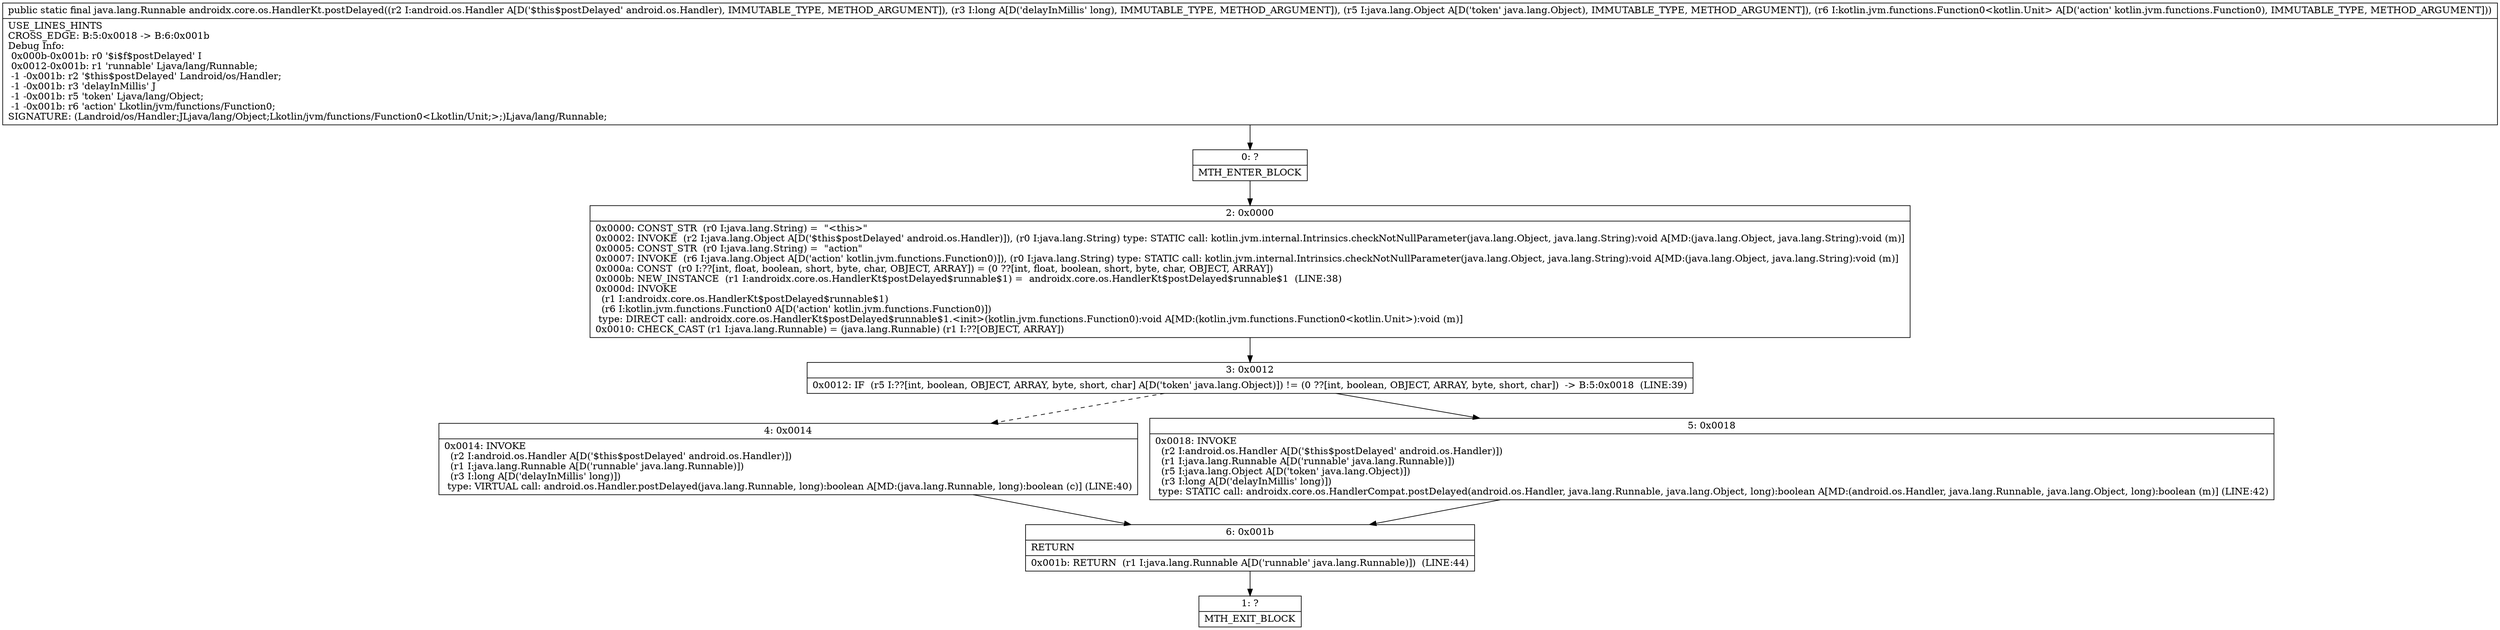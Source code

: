 digraph "CFG forandroidx.core.os.HandlerKt.postDelayed(Landroid\/os\/Handler;JLjava\/lang\/Object;Lkotlin\/jvm\/functions\/Function0;)Ljava\/lang\/Runnable;" {
Node_0 [shape=record,label="{0\:\ ?|MTH_ENTER_BLOCK\l}"];
Node_2 [shape=record,label="{2\:\ 0x0000|0x0000: CONST_STR  (r0 I:java.lang.String) =  \"\<this\>\" \l0x0002: INVOKE  (r2 I:java.lang.Object A[D('$this$postDelayed' android.os.Handler)]), (r0 I:java.lang.String) type: STATIC call: kotlin.jvm.internal.Intrinsics.checkNotNullParameter(java.lang.Object, java.lang.String):void A[MD:(java.lang.Object, java.lang.String):void (m)]\l0x0005: CONST_STR  (r0 I:java.lang.String) =  \"action\" \l0x0007: INVOKE  (r6 I:java.lang.Object A[D('action' kotlin.jvm.functions.Function0)]), (r0 I:java.lang.String) type: STATIC call: kotlin.jvm.internal.Intrinsics.checkNotNullParameter(java.lang.Object, java.lang.String):void A[MD:(java.lang.Object, java.lang.String):void (m)]\l0x000a: CONST  (r0 I:??[int, float, boolean, short, byte, char, OBJECT, ARRAY]) = (0 ??[int, float, boolean, short, byte, char, OBJECT, ARRAY]) \l0x000b: NEW_INSTANCE  (r1 I:androidx.core.os.HandlerKt$postDelayed$runnable$1) =  androidx.core.os.HandlerKt$postDelayed$runnable$1  (LINE:38)\l0x000d: INVOKE  \l  (r1 I:androidx.core.os.HandlerKt$postDelayed$runnable$1)\l  (r6 I:kotlin.jvm.functions.Function0 A[D('action' kotlin.jvm.functions.Function0)])\l type: DIRECT call: androidx.core.os.HandlerKt$postDelayed$runnable$1.\<init\>(kotlin.jvm.functions.Function0):void A[MD:(kotlin.jvm.functions.Function0\<kotlin.Unit\>):void (m)]\l0x0010: CHECK_CAST (r1 I:java.lang.Runnable) = (java.lang.Runnable) (r1 I:??[OBJECT, ARRAY]) \l}"];
Node_3 [shape=record,label="{3\:\ 0x0012|0x0012: IF  (r5 I:??[int, boolean, OBJECT, ARRAY, byte, short, char] A[D('token' java.lang.Object)]) != (0 ??[int, boolean, OBJECT, ARRAY, byte, short, char])  \-\> B:5:0x0018  (LINE:39)\l}"];
Node_4 [shape=record,label="{4\:\ 0x0014|0x0014: INVOKE  \l  (r2 I:android.os.Handler A[D('$this$postDelayed' android.os.Handler)])\l  (r1 I:java.lang.Runnable A[D('runnable' java.lang.Runnable)])\l  (r3 I:long A[D('delayInMillis' long)])\l type: VIRTUAL call: android.os.Handler.postDelayed(java.lang.Runnable, long):boolean A[MD:(java.lang.Runnable, long):boolean (c)] (LINE:40)\l}"];
Node_6 [shape=record,label="{6\:\ 0x001b|RETURN\l|0x001b: RETURN  (r1 I:java.lang.Runnable A[D('runnable' java.lang.Runnable)])  (LINE:44)\l}"];
Node_1 [shape=record,label="{1\:\ ?|MTH_EXIT_BLOCK\l}"];
Node_5 [shape=record,label="{5\:\ 0x0018|0x0018: INVOKE  \l  (r2 I:android.os.Handler A[D('$this$postDelayed' android.os.Handler)])\l  (r1 I:java.lang.Runnable A[D('runnable' java.lang.Runnable)])\l  (r5 I:java.lang.Object A[D('token' java.lang.Object)])\l  (r3 I:long A[D('delayInMillis' long)])\l type: STATIC call: androidx.core.os.HandlerCompat.postDelayed(android.os.Handler, java.lang.Runnable, java.lang.Object, long):boolean A[MD:(android.os.Handler, java.lang.Runnable, java.lang.Object, long):boolean (m)] (LINE:42)\l}"];
MethodNode[shape=record,label="{public static final java.lang.Runnable androidx.core.os.HandlerKt.postDelayed((r2 I:android.os.Handler A[D('$this$postDelayed' android.os.Handler), IMMUTABLE_TYPE, METHOD_ARGUMENT]), (r3 I:long A[D('delayInMillis' long), IMMUTABLE_TYPE, METHOD_ARGUMENT]), (r5 I:java.lang.Object A[D('token' java.lang.Object), IMMUTABLE_TYPE, METHOD_ARGUMENT]), (r6 I:kotlin.jvm.functions.Function0\<kotlin.Unit\> A[D('action' kotlin.jvm.functions.Function0), IMMUTABLE_TYPE, METHOD_ARGUMENT]))  | USE_LINES_HINTS\lCROSS_EDGE: B:5:0x0018 \-\> B:6:0x001b\lDebug Info:\l  0x000b\-0x001b: r0 '$i$f$postDelayed' I\l  0x0012\-0x001b: r1 'runnable' Ljava\/lang\/Runnable;\l  \-1 \-0x001b: r2 '$this$postDelayed' Landroid\/os\/Handler;\l  \-1 \-0x001b: r3 'delayInMillis' J\l  \-1 \-0x001b: r5 'token' Ljava\/lang\/Object;\l  \-1 \-0x001b: r6 'action' Lkotlin\/jvm\/functions\/Function0;\lSIGNATURE: (Landroid\/os\/Handler;JLjava\/lang\/Object;Lkotlin\/jvm\/functions\/Function0\<Lkotlin\/Unit;\>;)Ljava\/lang\/Runnable;\l}"];
MethodNode -> Node_0;Node_0 -> Node_2;
Node_2 -> Node_3;
Node_3 -> Node_4[style=dashed];
Node_3 -> Node_5;
Node_4 -> Node_6;
Node_6 -> Node_1;
Node_5 -> Node_6;
}

